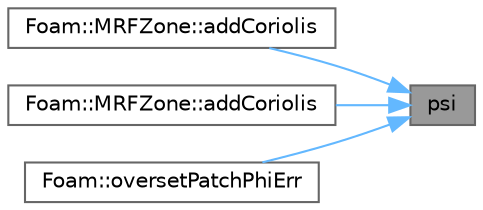 digraph "psi"
{
 // LATEX_PDF_SIZE
  bgcolor="transparent";
  edge [fontname=Helvetica,fontsize=10,labelfontname=Helvetica,labelfontsize=10];
  node [fontname=Helvetica,fontsize=10,shape=box,height=0.2,width=0.4];
  rankdir="RL";
  Node1 [id="Node000001",label="psi",height=0.2,width=0.4,color="gray40", fillcolor="grey60", style="filled", fontcolor="black",tooltip=" "];
  Node1 -> Node2 [id="edge1_Node000001_Node000002",dir="back",color="steelblue1",style="solid",tooltip=" "];
  Node2 [id="Node000002",label="Foam::MRFZone::addCoriolis",height=0.2,width=0.4,color="grey40", fillcolor="white", style="filled",URL="$classFoam_1_1MRFZone.html#a1041335d5f5e91030bce73aa3eb23e31",tooltip=" "];
  Node1 -> Node3 [id="edge2_Node000001_Node000003",dir="back",color="steelblue1",style="solid",tooltip=" "];
  Node3 [id="Node000003",label="Foam::MRFZone::addCoriolis",height=0.2,width=0.4,color="grey40", fillcolor="white", style="filled",URL="$classFoam_1_1MRFZone.html#a65a51223bc0f8e1c7fac165e111699c8",tooltip=" "];
  Node1 -> Node4 [id="edge3_Node000001_Node000004",dir="back",color="steelblue1",style="solid",tooltip=" "];
  Node4 [id="Node000004",label="Foam::oversetPatchPhiErr",height=0.2,width=0.4,color="grey40", fillcolor="white", style="filled",URL="$namespaceFoam.html#a3ce68b5cf0bae033c4a83ce7afa1a240",tooltip=" "];
}
